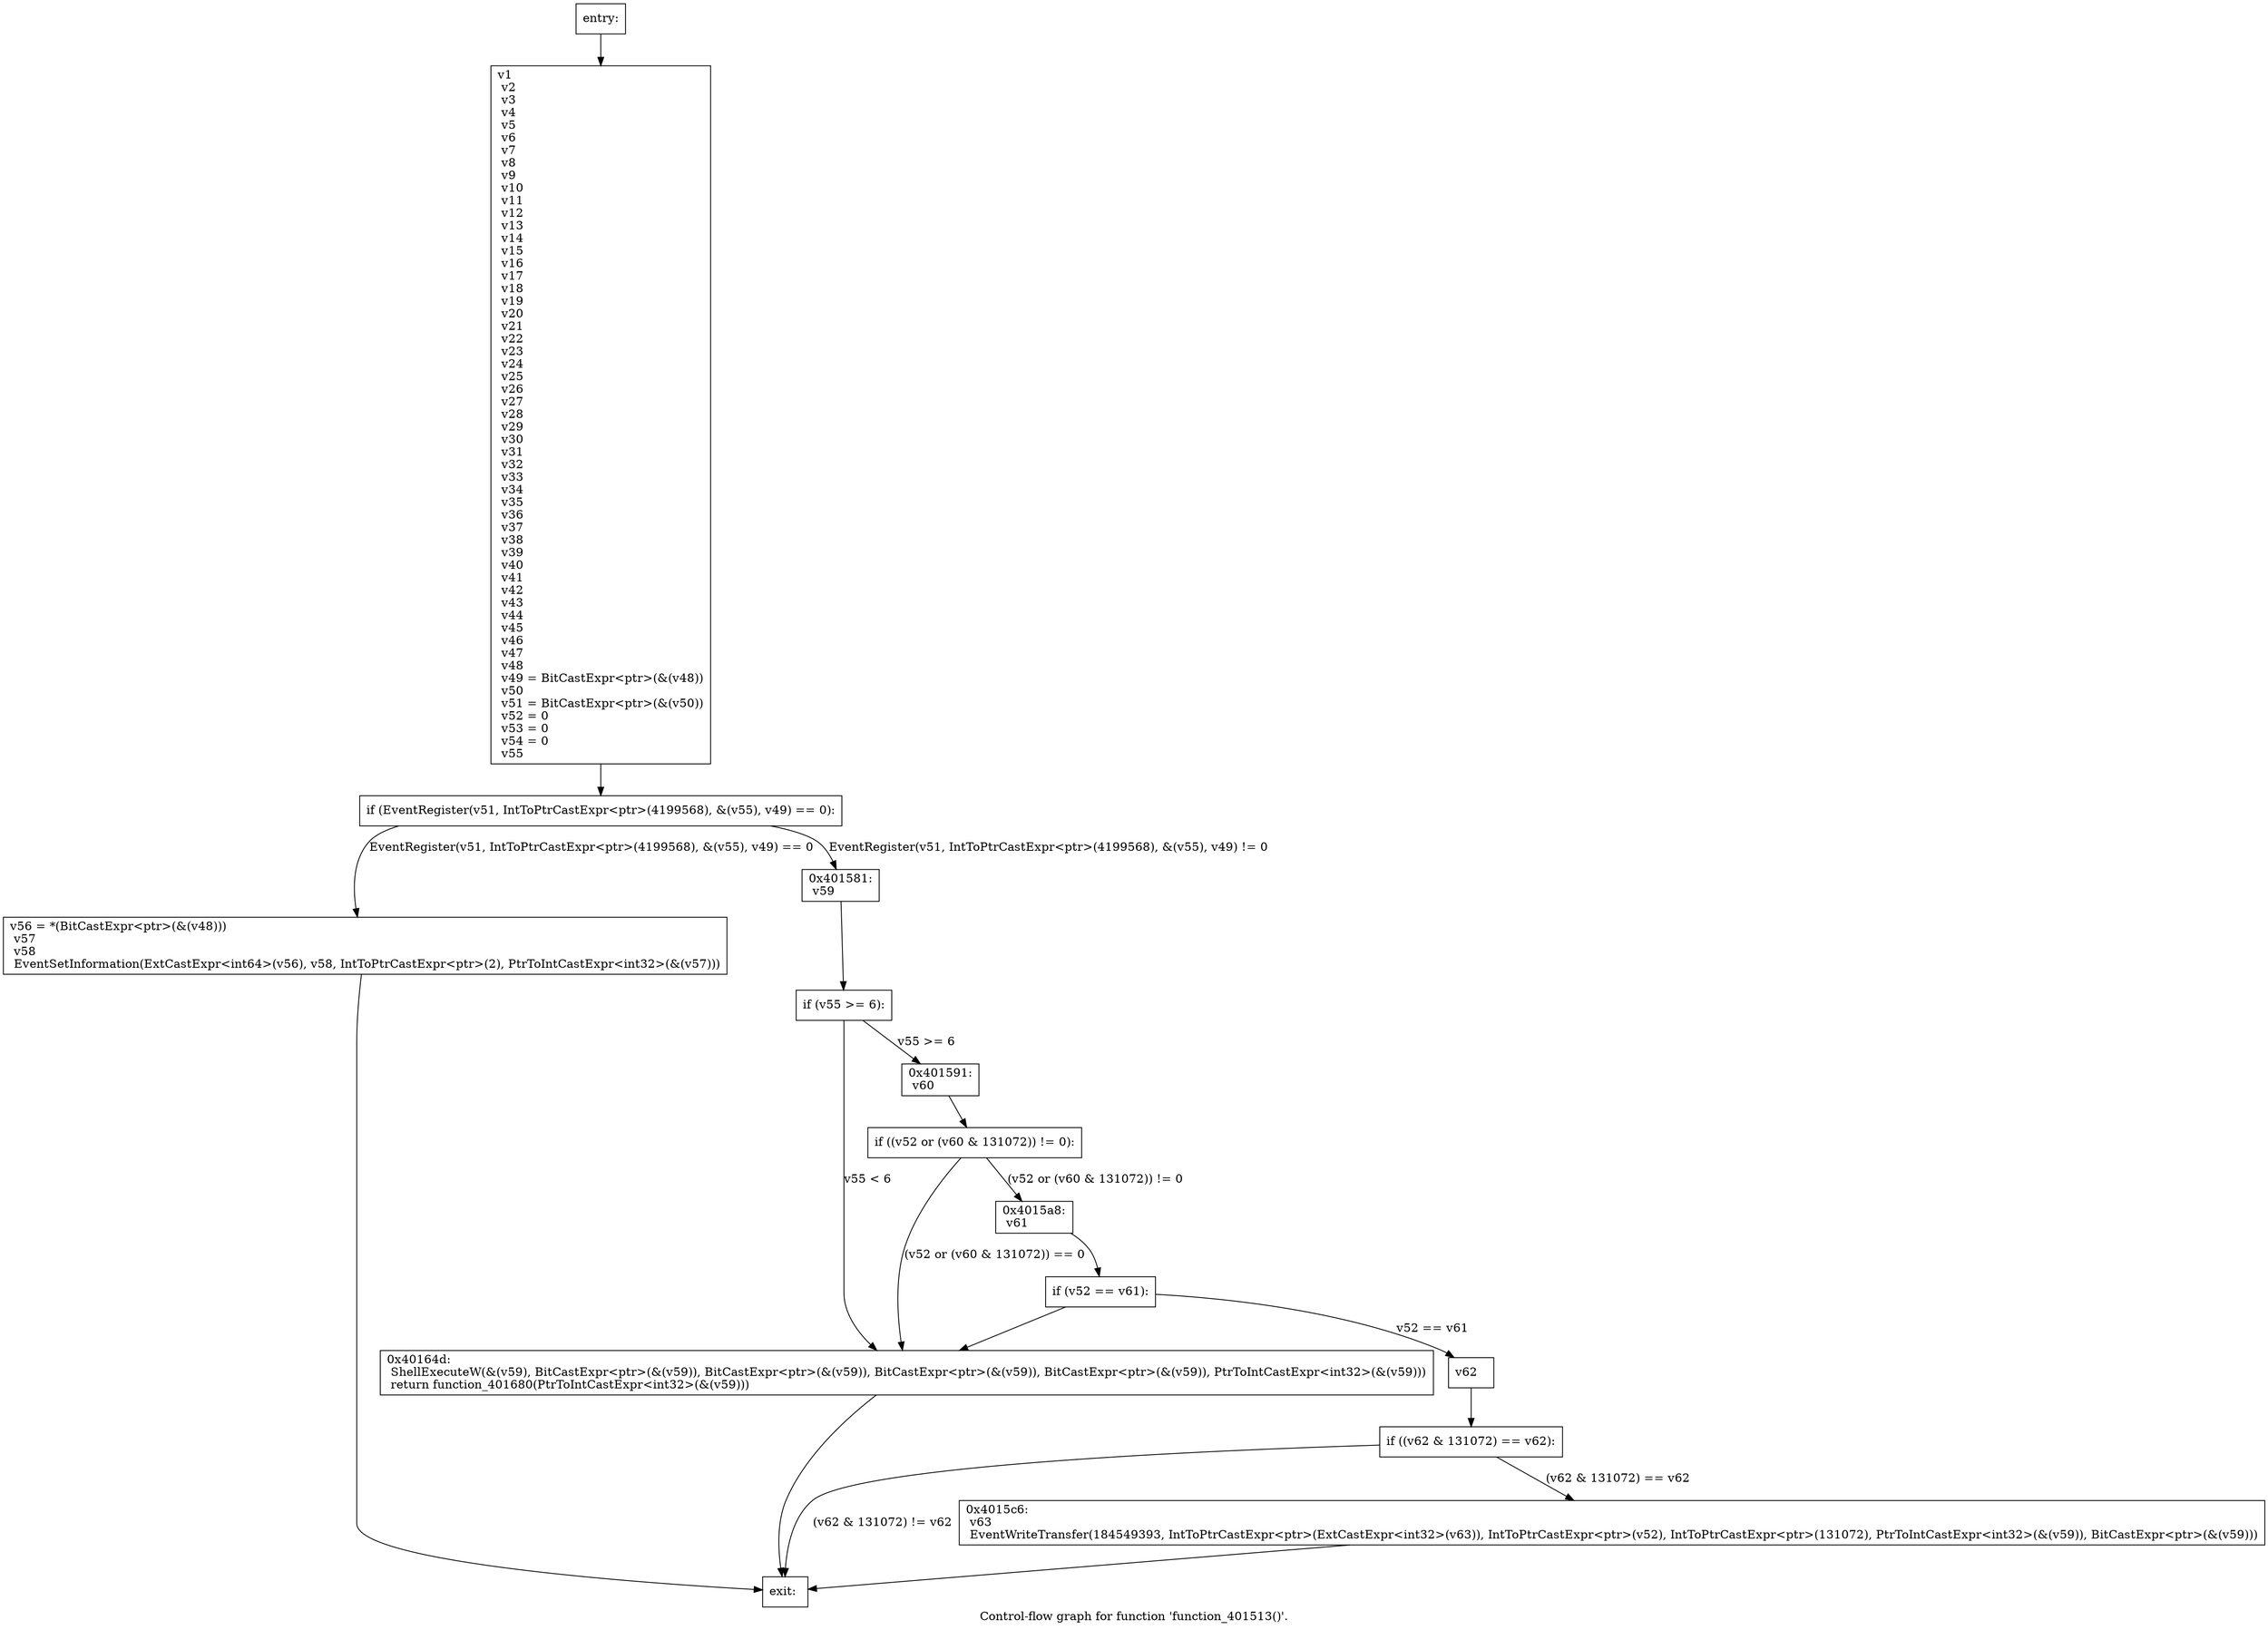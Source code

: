 digraph "Control-flow graph for function 'function_401513()'." {
  label="Control-flow graph for function 'function_401513()'.";
  node [shape=record];

  Node000001DDBF2E3430 [label="{entry:\l}"];
  Node000001DDBF2E3430 -> Node000001DDBF2E3510;
  Node000001DDBF2E3510 [label="{  v1\l  v2\l  v3\l  v4\l  v5\l  v6\l  v7\l  v8\l  v9\l  v10\l  v11\l  v12\l  v13\l  v14\l  v15\l  v16\l  v17\l  v18\l  v19\l  v20\l  v21\l  v22\l  v23\l  v24\l  v25\l  v26\l  v27\l  v28\l  v29\l  v30\l  v31\l  v32\l  v33\l  v34\l  v35\l  v36\l  v37\l  v38\l  v39\l  v40\l  v41\l  v42\l  v43\l  v44\l  v45\l  v46\l  v47\l  v48\l  v49 = BitCastExpr\<ptr\>(&(v48))\l  v50\l  v51 = BitCastExpr\<ptr\>(&(v50))\l  v52 = 0\l  v53 = 0\l  v54 = 0\l  v55\l}"];
  Node000001DDBF2E3510 -> Node000001DDBF2E2FD0;
  Node000001DDBF2E2FD0 [label="{  if (EventRegister(v51, IntToPtrCastExpr\<ptr\>(4199568), &(v55), v49) == 0):\l}"];
  Node000001DDBF2E2FD0 -> Node000001DDBF2E2940 [label="EventRegister(v51, IntToPtrCastExpr\<ptr\>(4199568), &(v55), v49) == 0"];
  Node000001DDBF2E2FD0 -> Node000001DDBF2E27F0 [label="EventRegister(v51, IntToPtrCastExpr\<ptr\>(4199568), &(v55), v49) != 0"];
  Node000001DDBF2E2940 [label="{  v56 = *(BitCastExpr\<ptr\>(&(v48)))\l  v57\l  v58\l  EventSetInformation(ExtCastExpr\<int64\>(v56), v58, IntToPtrCastExpr\<ptr\>(2), PtrToIntCastExpr\<int32\>(&(v57)))\l}"];
  Node000001DDBF2E2940 -> Node000001DDBF2E3270;
  Node000001DDBF2E27F0 [label="{0x401581:\l  v59\l}"];
  Node000001DDBF2E27F0 -> Node000001DDBF2E2320;
  Node000001DDBF2E3270 [label="{exit:\l}"];
  Node000001DDBF2E2320 [label="{  if (v55 \>= 6):\l}"];
  Node000001DDBF2E2320 -> Node000001DDBF2E2B70 [label="v55 \>= 6"];
  Node000001DDBF2E2320 -> Node000001DDBF2E3580 [label="v55 \< 6"];
  Node000001DDBF2E2B70 [label="{0x401591:\l  v60\l}"];
  Node000001DDBF2E2B70 -> Node000001DDBF2E37B0;
  Node000001DDBF2E3580 [label="{0x40164d:\l  ShellExecuteW(&(v59), BitCastExpr\<ptr\>(&(v59)), BitCastExpr\<ptr\>(&(v59)), BitCastExpr\<ptr\>(&(v59)), BitCastExpr\<ptr\>(&(v59)), PtrToIntCastExpr\<int32\>(&(v59)))\l  return function_401680(PtrToIntCastExpr\<int32\>(&(v59)))\l}"];
  Node000001DDBF2E3580 -> Node000001DDBF2E3270;
  Node000001DDBF2E37B0 [label="{  if ((v52 or (v60 & 131072)) != 0):\l}"];
  Node000001DDBF2E37B0 -> Node000001DDBF2E2240 [label="(v52 or (v60 & 131072)) != 0"];
  Node000001DDBF2E37B0 -> Node000001DDBF2E3580 [label="(v52 or (v60 & 131072)) == 0"];
  Node000001DDBF2E2240 [label="{0x4015a8:\l  v61\l}"];
  Node000001DDBF2E2240 -> Node000001DDBF2E4D90;
  Node000001DDBF2E4D90 [label="{  if (v52 == v61):\l}"];
  Node000001DDBF2E4D90 -> Node000001DDBF2E45B0 [label="v52 == v61"];
  Node000001DDBF2E4D90 -> Node000001DDBF2E3580;
  Node000001DDBF2E45B0 [label="{  v62\l}"];
  Node000001DDBF2E45B0 -> Node000001DDBF2E3B30;
  Node000001DDBF2E3B30 [label="{  if ((v62 & 131072) == v62):\l}"];
  Node000001DDBF2E3B30 -> Node000001DDBF2E5340 [label="(v62 & 131072) == v62"];
  Node000001DDBF2E3B30 -> Node000001DDBF2E3270 [label="(v62 & 131072) != v62"];
  Node000001DDBF2E5340 [label="{0x4015c6:\l  v63\l  EventWriteTransfer(184549393, IntToPtrCastExpr\<ptr\>(ExtCastExpr\<int32\>(v63)), IntToPtrCastExpr\<ptr\>(v52), IntToPtrCastExpr\<ptr\>(131072), PtrToIntCastExpr\<int32\>(&(v59)), BitCastExpr\<ptr\>(&(v59)))\l}"];
  Node000001DDBF2E5340 -> Node000001DDBF2E3270;

}
